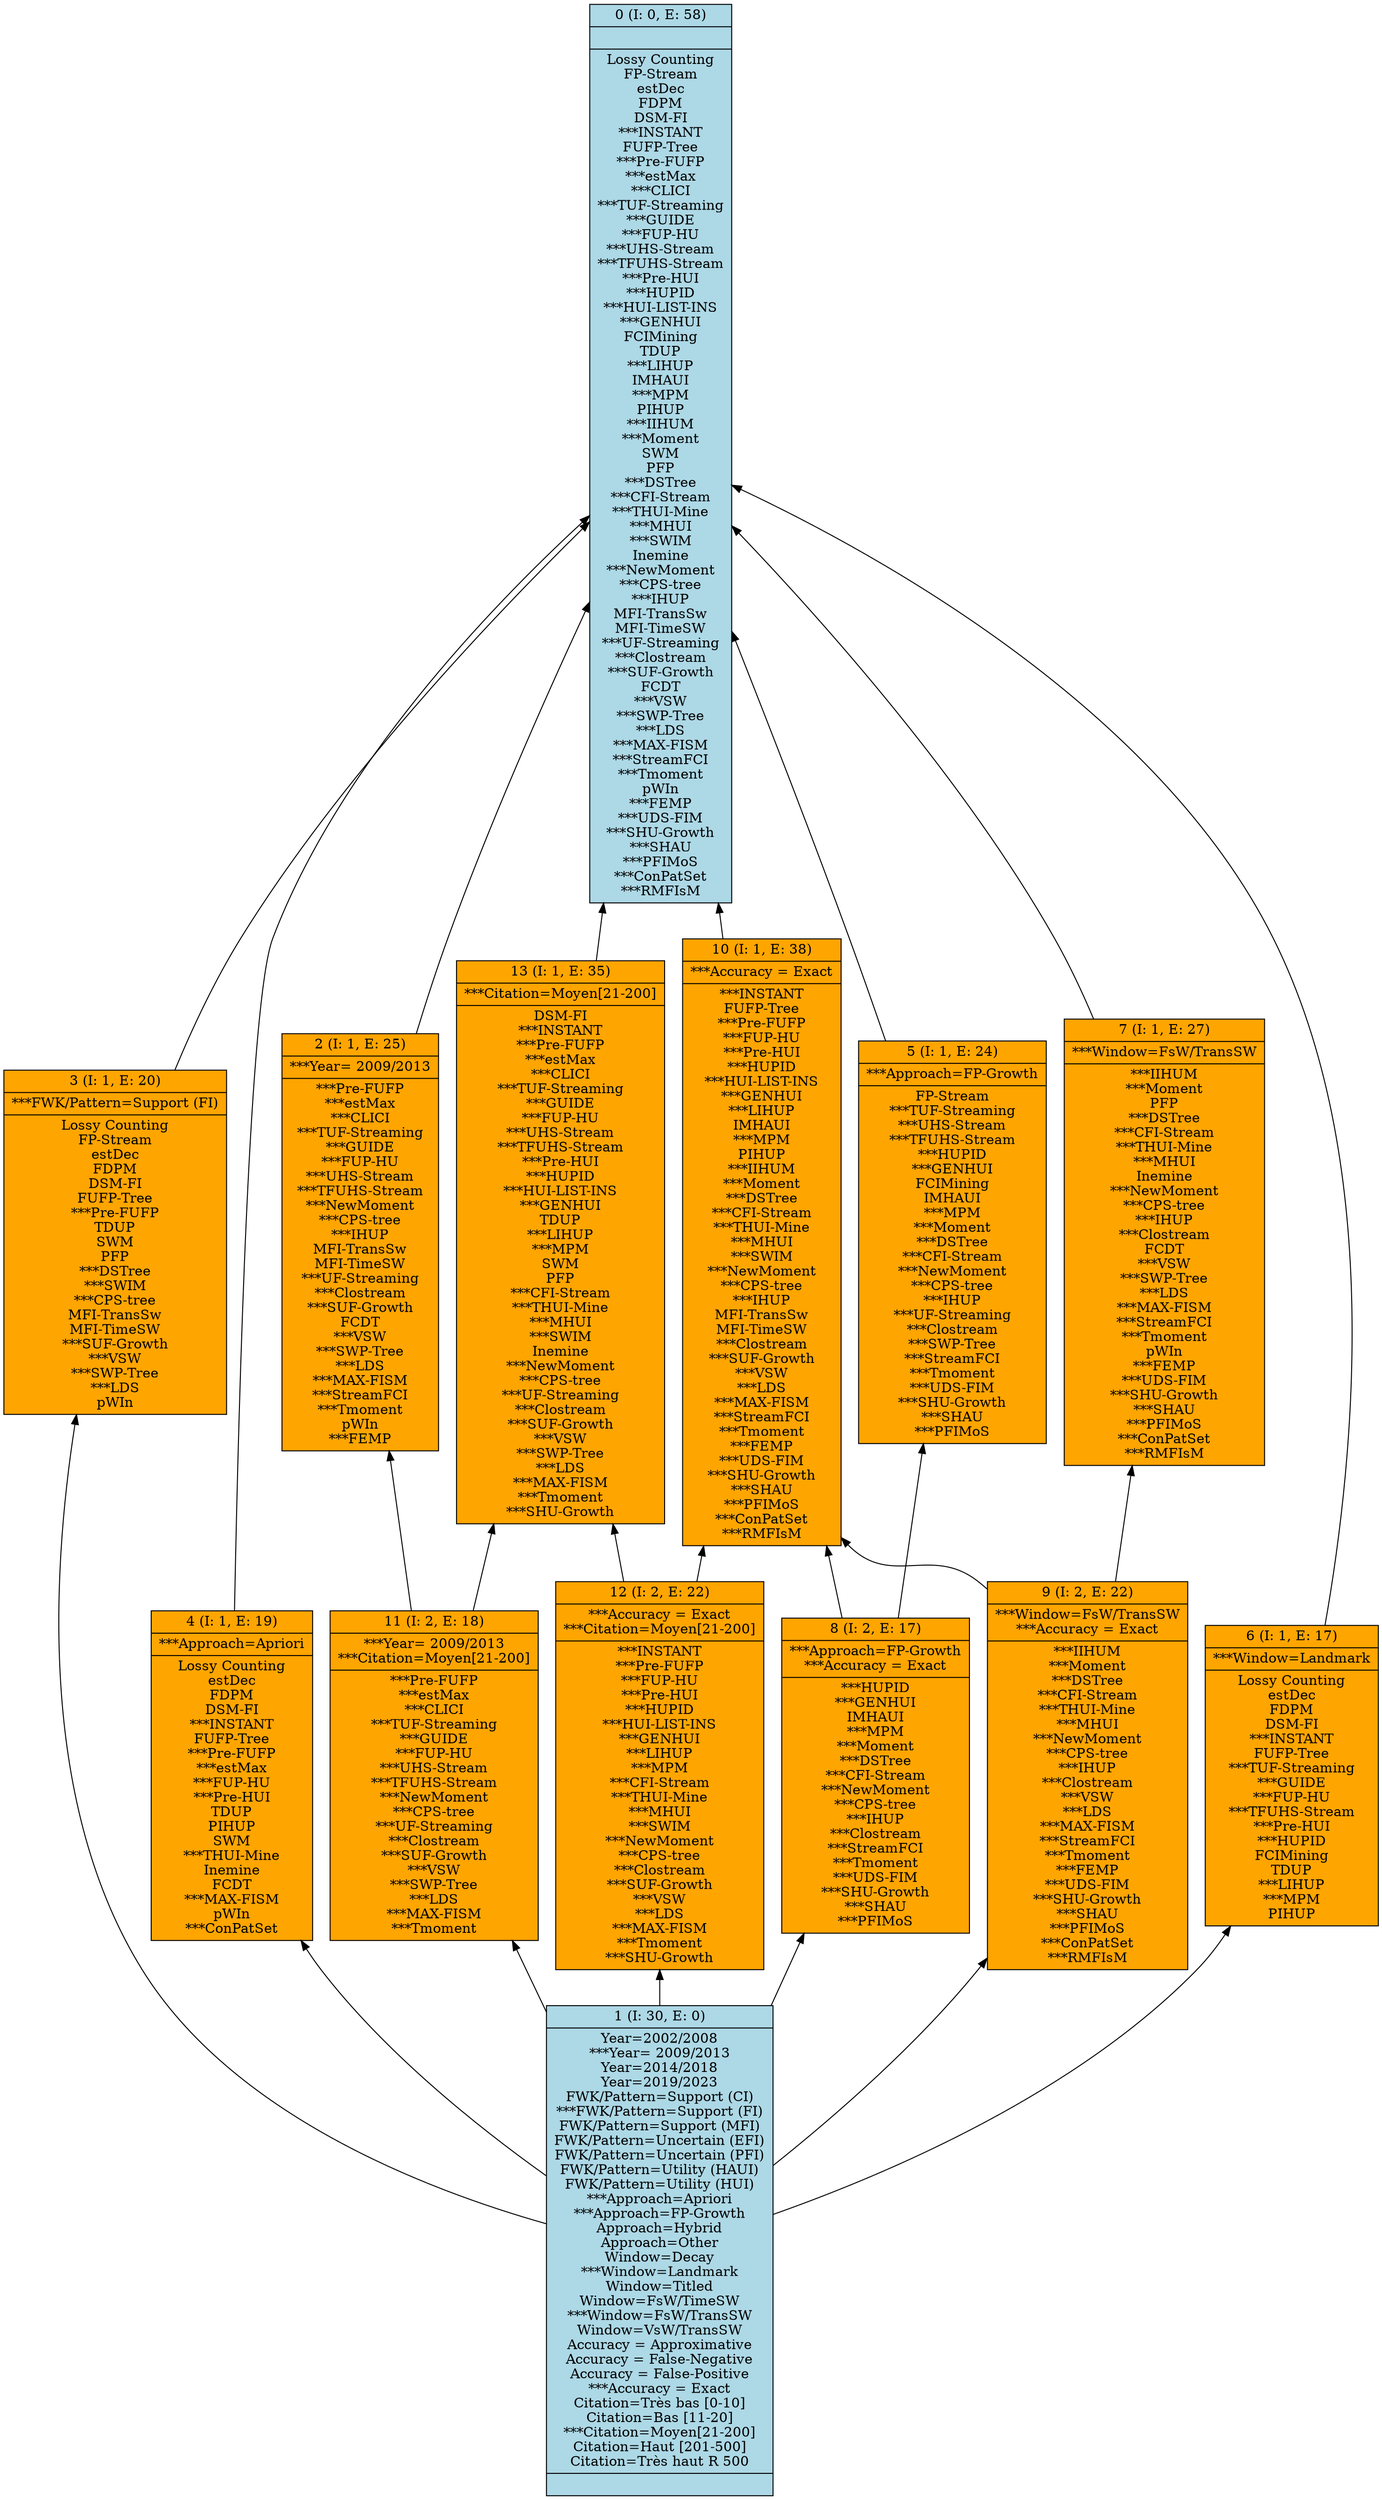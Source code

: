 digraph G { 
	rankdir=BT;
0 [shape=record,style=filled,fillcolor=lightblue,label="{0 (I: 0, E: 58)||Lossy Counting\nFP-Stream\nestDec\nFDPM\nDSM-FI\n***INSTANT\nFUFP-Tree\n***Pre-FUFP\n***estMax\n***CLICI\n***TUF-Streaming\n***GUIDE\n***FUP-HU\n***UHS-Stream\n***TFUHS-Stream\n***Pre-HUI\n***HUPID\n***HUI-LIST-INS\n***GENHUI\nFCIMining\nTDUP\n***LIHUP\nIMHAUI\n***MPM\nPIHUP\n***IIHUM\n***Moment\nSWM\nPFP\n***DSTree\n***CFI-Stream\n***THUI-Mine\n***MHUI\n***SWIM\nInemine\n***NewMoment\n***CPS-tree\n***IHUP\nMFI-TransSw\nMFI-TimeSW\n***UF-Streaming\n***Clostream\n***SUF-Growth\nFCDT\n***VSW\n***SWP-Tree\n***LDS\n***MAX-FISM\n***StreamFCI\n***Tmoment\npWIn\n***FEMP\n***UDS-FIM\n***SHU-Growth\n***SHAU\n***PFIMoS\n***ConPatSet\n***RMFIsM\n}"];
1 [shape=record,style=filled,fillcolor=lightblue,label="{1 (I: 30, E: 0)|Year=2002/2008\n***Year= 2009/2013\nYear=2014/2018\nYear=2019/2023\nFWK/Pattern=Support (CI)\n***FWK/Pattern=Support (FI)\nFWK/Pattern=Support (MFI)\nFWK/Pattern=Uncertain (EFI)\nFWK/Pattern=Uncertain (PFI)\nFWK/Pattern=Utility (HAUI)\nFWK/Pattern=Utility (HUI)\n***Approach=Apriori\n***Approach=FP-Growth\nApproach=Hybrid\nApproach=Other\nWindow=Decay\n***Window=Landmark\nWindow=Titled\nWindow=FsW/TimeSW\n***Window=FsW/TransSW\nWindow=VsW/TransSW\nAccuracy = Approximative\nAccuracy = False-Negative\nAccuracy = False-Positive\n***Accuracy = Exact\nCitation=Très bas [0-10]\nCitation=Bas [11-20]\n***Citation=Moyen[21-200]\nCitation=Haut [201-500]\nCitation=Très haut  R 500\n|}"];
2 [shape=record,style=filled,fillcolor=orange,label="{2 (I: 1, E: 25)|***Year= 2009/2013\n|***Pre-FUFP\n***estMax\n***CLICI\n***TUF-Streaming\n***GUIDE\n***FUP-HU\n***UHS-Stream\n***TFUHS-Stream\n***NewMoment\n***CPS-tree\n***IHUP\nMFI-TransSw\nMFI-TimeSW\n***UF-Streaming\n***Clostream\n***SUF-Growth\nFCDT\n***VSW\n***SWP-Tree\n***LDS\n***MAX-FISM\n***StreamFCI\n***Tmoment\npWIn\n***FEMP\n}"];
3 [shape=record,style=filled,fillcolor=orange,label="{3 (I: 1, E: 20)|***FWK/Pattern=Support (FI)\n|Lossy Counting\nFP-Stream\nestDec\nFDPM\nDSM-FI\nFUFP-Tree\n***Pre-FUFP\nTDUP\nSWM\nPFP\n***DSTree\n***SWIM\n***CPS-tree\nMFI-TransSw\nMFI-TimeSW\n***SUF-Growth\n***VSW\n***SWP-Tree\n***LDS\npWIn\n}"];
4 [shape=record,style=filled,fillcolor=orange,label="{4 (I: 1, E: 19)|***Approach=Apriori\n|Lossy Counting\nestDec\nFDPM\nDSM-FI\n***INSTANT\nFUFP-Tree\n***Pre-FUFP\n***estMax\n***FUP-HU\n***Pre-HUI\nTDUP\nPIHUP\nSWM\n***THUI-Mine\nInemine\nFCDT\n***MAX-FISM\npWIn\n***ConPatSet\n}"];
5 [shape=record,style=filled,fillcolor=orange,label="{5 (I: 1, E: 24)|***Approach=FP-Growth\n|FP-Stream\n***TUF-Streaming\n***UHS-Stream\n***TFUHS-Stream\n***HUPID\n***GENHUI\nFCIMining\nIMHAUI\n***MPM\n***Moment\n***DSTree\n***CFI-Stream\n***NewMoment\n***CPS-tree\n***IHUP\n***UF-Streaming\n***Clostream\n***SWP-Tree\n***StreamFCI\n***Tmoment\n***UDS-FIM\n***SHU-Growth\n***SHAU\n***PFIMoS\n}"];
6 [shape=record,style=filled,fillcolor=orange,label="{6 (I: 1, E: 17)|***Window=Landmark\n|Lossy Counting\nestDec\nFDPM\nDSM-FI\n***INSTANT\nFUFP-Tree\n***TUF-Streaming\n***GUIDE\n***FUP-HU\n***TFUHS-Stream\n***Pre-HUI\n***HUPID\nFCIMining\nTDUP\n***LIHUP\n***MPM\nPIHUP\n}"];
7 [shape=record,style=filled,fillcolor=orange,label="{7 (I: 1, E: 27)|***Window=FsW/TransSW\n|***IIHUM\n***Moment\nPFP\n***DSTree\n***CFI-Stream\n***THUI-Mine\n***MHUI\nInemine\n***NewMoment\n***CPS-tree\n***IHUP\n***Clostream\nFCDT\n***VSW\n***SWP-Tree\n***LDS\n***MAX-FISM\n***StreamFCI\n***Tmoment\npWIn\n***FEMP\n***UDS-FIM\n***SHU-Growth\n***SHAU\n***PFIMoS\n***ConPatSet\n***RMFIsM\n}"];
8 [shape=record,style=filled,fillcolor=orange,label="{8 (I: 2, E: 17)|***Approach=FP-Growth\n***Accuracy = Exact\n|***HUPID\n***GENHUI\nIMHAUI\n***MPM\n***Moment\n***DSTree\n***CFI-Stream\n***NewMoment\n***CPS-tree\n***IHUP\n***Clostream\n***StreamFCI\n***Tmoment\n***UDS-FIM\n***SHU-Growth\n***SHAU\n***PFIMoS\n}"];
9 [shape=record,style=filled,fillcolor=orange,label="{9 (I: 2, E: 22)|***Window=FsW/TransSW\n***Accuracy = Exact\n|***IIHUM\n***Moment\n***DSTree\n***CFI-Stream\n***THUI-Mine\n***MHUI\n***NewMoment\n***CPS-tree\n***IHUP\n***Clostream\n***VSW\n***LDS\n***MAX-FISM\n***StreamFCI\n***Tmoment\n***FEMP\n***UDS-FIM\n***SHU-Growth\n***SHAU\n***PFIMoS\n***ConPatSet\n***RMFIsM\n}"];
10 [shape=record,style=filled,fillcolor=orange,label="{10 (I: 1, E: 38)|***Accuracy = Exact\n|***INSTANT\nFUFP-Tree\n***Pre-FUFP\n***FUP-HU\n***Pre-HUI\n***HUPID\n***HUI-LIST-INS\n***GENHUI\n***LIHUP\nIMHAUI\n***MPM\nPIHUP\n***IIHUM\n***Moment\n***DSTree\n***CFI-Stream\n***THUI-Mine\n***MHUI\n***SWIM\n***NewMoment\n***CPS-tree\n***IHUP\nMFI-TransSw\nMFI-TimeSW\n***Clostream\n***SUF-Growth\n***VSW\n***LDS\n***MAX-FISM\n***StreamFCI\n***Tmoment\n***FEMP\n***UDS-FIM\n***SHU-Growth\n***SHAU\n***PFIMoS\n***ConPatSet\n***RMFIsM\n}"];
11 [shape=record,style=filled,fillcolor=orange,label="{11 (I: 2, E: 18)|***Year= 2009/2013\n***Citation=Moyen[21-200]\n|***Pre-FUFP\n***estMax\n***CLICI\n***TUF-Streaming\n***GUIDE\n***FUP-HU\n***UHS-Stream\n***TFUHS-Stream\n***NewMoment\n***CPS-tree\n***UF-Streaming\n***Clostream\n***SUF-Growth\n***VSW\n***SWP-Tree\n***LDS\n***MAX-FISM\n***Tmoment\n}"];
12 [shape=record,style=filled,fillcolor=orange,label="{12 (I: 2, E: 22)|***Accuracy = Exact\n***Citation=Moyen[21-200]\n|***INSTANT\n***Pre-FUFP\n***FUP-HU\n***Pre-HUI\n***HUPID\n***HUI-LIST-INS\n***GENHUI\n***LIHUP\n***MPM\n***CFI-Stream\n***THUI-Mine\n***MHUI\n***SWIM\n***NewMoment\n***CPS-tree\n***Clostream\n***SUF-Growth\n***VSW\n***LDS\n***MAX-FISM\n***Tmoment\n***SHU-Growth\n}"];
13 [shape=record,style=filled,fillcolor=orange,label="{13 (I: 1, E: 35)|***Citation=Moyen[21-200]\n|DSM-FI\n***INSTANT\n***Pre-FUFP\n***estMax\n***CLICI\n***TUF-Streaming\n***GUIDE\n***FUP-HU\n***UHS-Stream\n***TFUHS-Stream\n***Pre-HUI\n***HUPID\n***HUI-LIST-INS\n***GENHUI\nTDUP\n***LIHUP\n***MPM\nSWM\nPFP\n***CFI-Stream\n***THUI-Mine\n***MHUI\n***SWIM\nInemine\n***NewMoment\n***CPS-tree\n***UF-Streaming\n***Clostream\n***SUF-Growth\n***VSW\n***SWP-Tree\n***LDS\n***MAX-FISM\n***Tmoment\n***SHU-Growth\n}"];
	1 -> 3
	1 -> 4
	1 -> 6
	1 -> 8
	1 -> 9
	1 -> 11
	1 -> 12
	2 -> 0
	3 -> 0
	4 -> 0
	5 -> 0
	6 -> 0
	7 -> 0
	8 -> 5
	8 -> 10
	9 -> 7
	9 -> 10
	10 -> 0
	11 -> 2
	11 -> 13
	12 -> 10
	12 -> 13
	13 -> 0
}